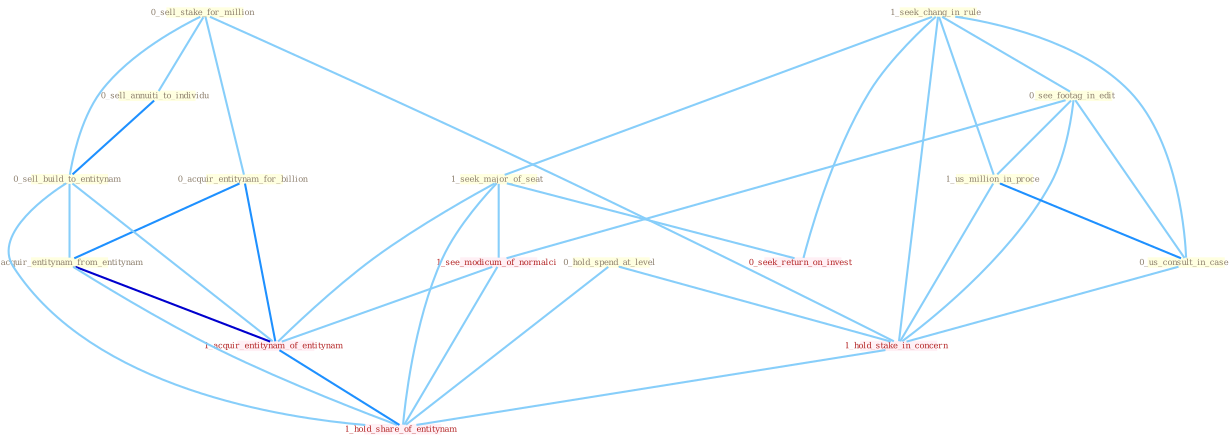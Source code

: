 Graph G{ 
    node
    [shape=polygon,style=filled,width=.5,height=.06,color="#BDFCC9",fixedsize=true,fontsize=4,
    fontcolor="#2f4f4f"];
    {node
    [color="#ffffe0", fontcolor="#8b7d6b"] "0_sell_stake_for_million " "0_sell_annuiti_to_individu " "1_seek_chang_in_rule " "0_hold_spend_at_level " "0_acquir_entitynam_for_billion " "0_see_footag_in_edit " "1_seek_major_of_seat " "1_us_million_in_proce " "0_sell_build_to_entitynam " "0_acquir_entitynam_from_entitynam " "0_us_consult_in_case "}
{node [color="#fff0f5", fontcolor="#b22222"] "1_hold_stake_in_concern " "0_seek_return_on_invest " "1_see_modicum_of_normalci " "1_acquir_entitynam_of_entitynam " "1_hold_share_of_entitynam "}
edge [color="#B0E2FF"];

	"0_sell_stake_for_million " -- "0_sell_annuiti_to_individu " [w="1", color="#87cefa" ];
	"0_sell_stake_for_million " -- "0_acquir_entitynam_for_billion " [w="1", color="#87cefa" ];
	"0_sell_stake_for_million " -- "0_sell_build_to_entitynam " [w="1", color="#87cefa" ];
	"0_sell_stake_for_million " -- "1_hold_stake_in_concern " [w="1", color="#87cefa" ];
	"0_sell_annuiti_to_individu " -- "0_sell_build_to_entitynam " [w="2", color="#1e90ff" , len=0.8];
	"1_seek_chang_in_rule " -- "0_see_footag_in_edit " [w="1", color="#87cefa" ];
	"1_seek_chang_in_rule " -- "1_seek_major_of_seat " [w="1", color="#87cefa" ];
	"1_seek_chang_in_rule " -- "1_us_million_in_proce " [w="1", color="#87cefa" ];
	"1_seek_chang_in_rule " -- "0_us_consult_in_case " [w="1", color="#87cefa" ];
	"1_seek_chang_in_rule " -- "1_hold_stake_in_concern " [w="1", color="#87cefa" ];
	"1_seek_chang_in_rule " -- "0_seek_return_on_invest " [w="1", color="#87cefa" ];
	"0_hold_spend_at_level " -- "1_hold_stake_in_concern " [w="1", color="#87cefa" ];
	"0_hold_spend_at_level " -- "1_hold_share_of_entitynam " [w="1", color="#87cefa" ];
	"0_acquir_entitynam_for_billion " -- "0_acquir_entitynam_from_entitynam " [w="2", color="#1e90ff" , len=0.8];
	"0_acquir_entitynam_for_billion " -- "1_acquir_entitynam_of_entitynam " [w="2", color="#1e90ff" , len=0.8];
	"0_see_footag_in_edit " -- "1_us_million_in_proce " [w="1", color="#87cefa" ];
	"0_see_footag_in_edit " -- "0_us_consult_in_case " [w="1", color="#87cefa" ];
	"0_see_footag_in_edit " -- "1_hold_stake_in_concern " [w="1", color="#87cefa" ];
	"0_see_footag_in_edit " -- "1_see_modicum_of_normalci " [w="1", color="#87cefa" ];
	"1_seek_major_of_seat " -- "0_seek_return_on_invest " [w="1", color="#87cefa" ];
	"1_seek_major_of_seat " -- "1_see_modicum_of_normalci " [w="1", color="#87cefa" ];
	"1_seek_major_of_seat " -- "1_acquir_entitynam_of_entitynam " [w="1", color="#87cefa" ];
	"1_seek_major_of_seat " -- "1_hold_share_of_entitynam " [w="1", color="#87cefa" ];
	"1_us_million_in_proce " -- "0_us_consult_in_case " [w="2", color="#1e90ff" , len=0.8];
	"1_us_million_in_proce " -- "1_hold_stake_in_concern " [w="1", color="#87cefa" ];
	"0_sell_build_to_entitynam " -- "0_acquir_entitynam_from_entitynam " [w="1", color="#87cefa" ];
	"0_sell_build_to_entitynam " -- "1_acquir_entitynam_of_entitynam " [w="1", color="#87cefa" ];
	"0_sell_build_to_entitynam " -- "1_hold_share_of_entitynam " [w="1", color="#87cefa" ];
	"0_acquir_entitynam_from_entitynam " -- "1_acquir_entitynam_of_entitynam " [w="3", color="#0000cd" , len=0.6];
	"0_acquir_entitynam_from_entitynam " -- "1_hold_share_of_entitynam " [w="1", color="#87cefa" ];
	"0_us_consult_in_case " -- "1_hold_stake_in_concern " [w="1", color="#87cefa" ];
	"1_hold_stake_in_concern " -- "1_hold_share_of_entitynam " [w="1", color="#87cefa" ];
	"1_see_modicum_of_normalci " -- "1_acquir_entitynam_of_entitynam " [w="1", color="#87cefa" ];
	"1_see_modicum_of_normalci " -- "1_hold_share_of_entitynam " [w="1", color="#87cefa" ];
	"1_acquir_entitynam_of_entitynam " -- "1_hold_share_of_entitynam " [w="2", color="#1e90ff" , len=0.8];
}